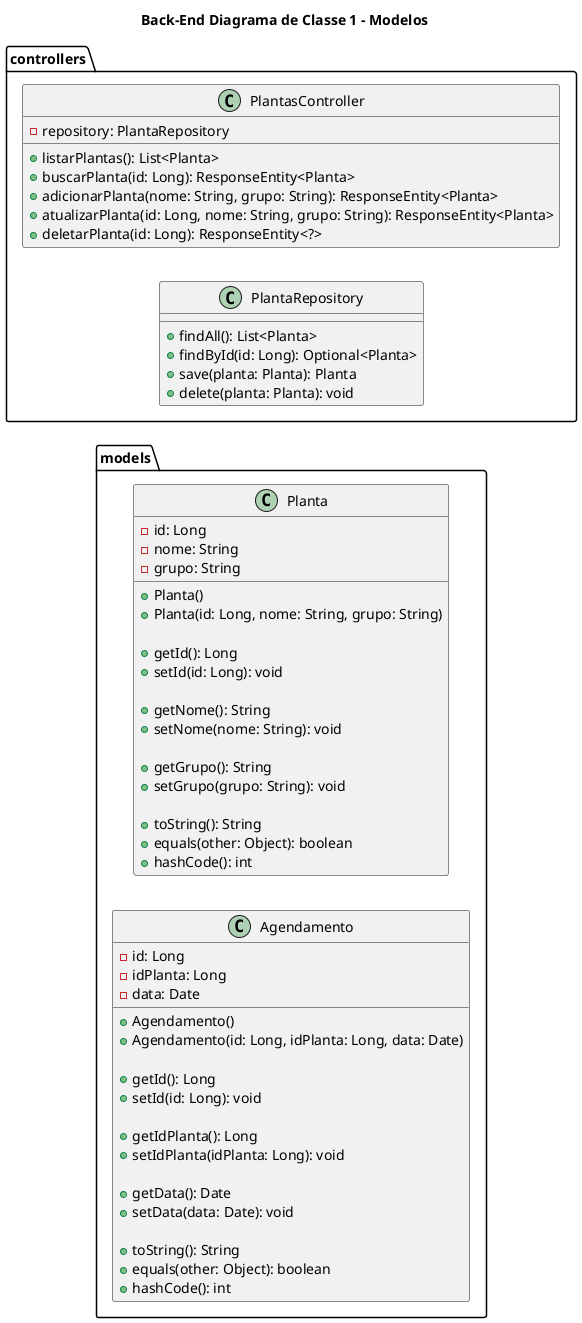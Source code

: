 @startuml Diagrama_Classe_1
title Back-End Diagrama de Classe 1 - Modelos

left to right direction

package models {
  class Planta {
    - id: Long
    - nome: String
    - grupo: String
    
    + Planta()
    + Planta(id: Long, nome: String, grupo: String)
    
    + getId(): Long
    + setId(id: Long): void
    
    + getNome(): String
    + setNome(nome: String): void
    
    + getGrupo(): String
    + setGrupo(grupo: String): void
    
    + toString(): String
    + equals(other: Object): boolean
    + hashCode(): int
  }

  class Agendamento {
    - id: Long
    - idPlanta: Long
    - data: Date
    
    + Agendamento()
    + Agendamento(id: Long, idPlanta: Long, data: Date)
    
    + getId(): Long
    + setId(id: Long): void
    
    + getIdPlanta(): Long
    + setIdPlanta(idPlanta: Long): void
    
    + getData(): Date
    + setData(data: Date): void
    
    + toString(): String
    + equals(other: Object): boolean
    + hashCode(): int
  }
}

package controllers {
  class PlantasController {
    - repository: PlantaRepository
    
    + listarPlantas(): List<Planta>
    + buscarPlanta(id: Long): ResponseEntity<Planta>
    + adicionarPlanta(nome: String, grupo: String): ResponseEntity<Planta>
    + atualizarPlanta(id: Long, nome: String, grupo: String): ResponseEntity<Planta>
    + deletarPlanta(id: Long): ResponseEntity<?>
  }

  class PlantaRepository {
    + findAll(): List<Planta>
    + findById(id: Long): Optional<Planta>
    + save(planta: Planta): Planta
    + delete(planta: Planta): void
  }
}

@enduml
